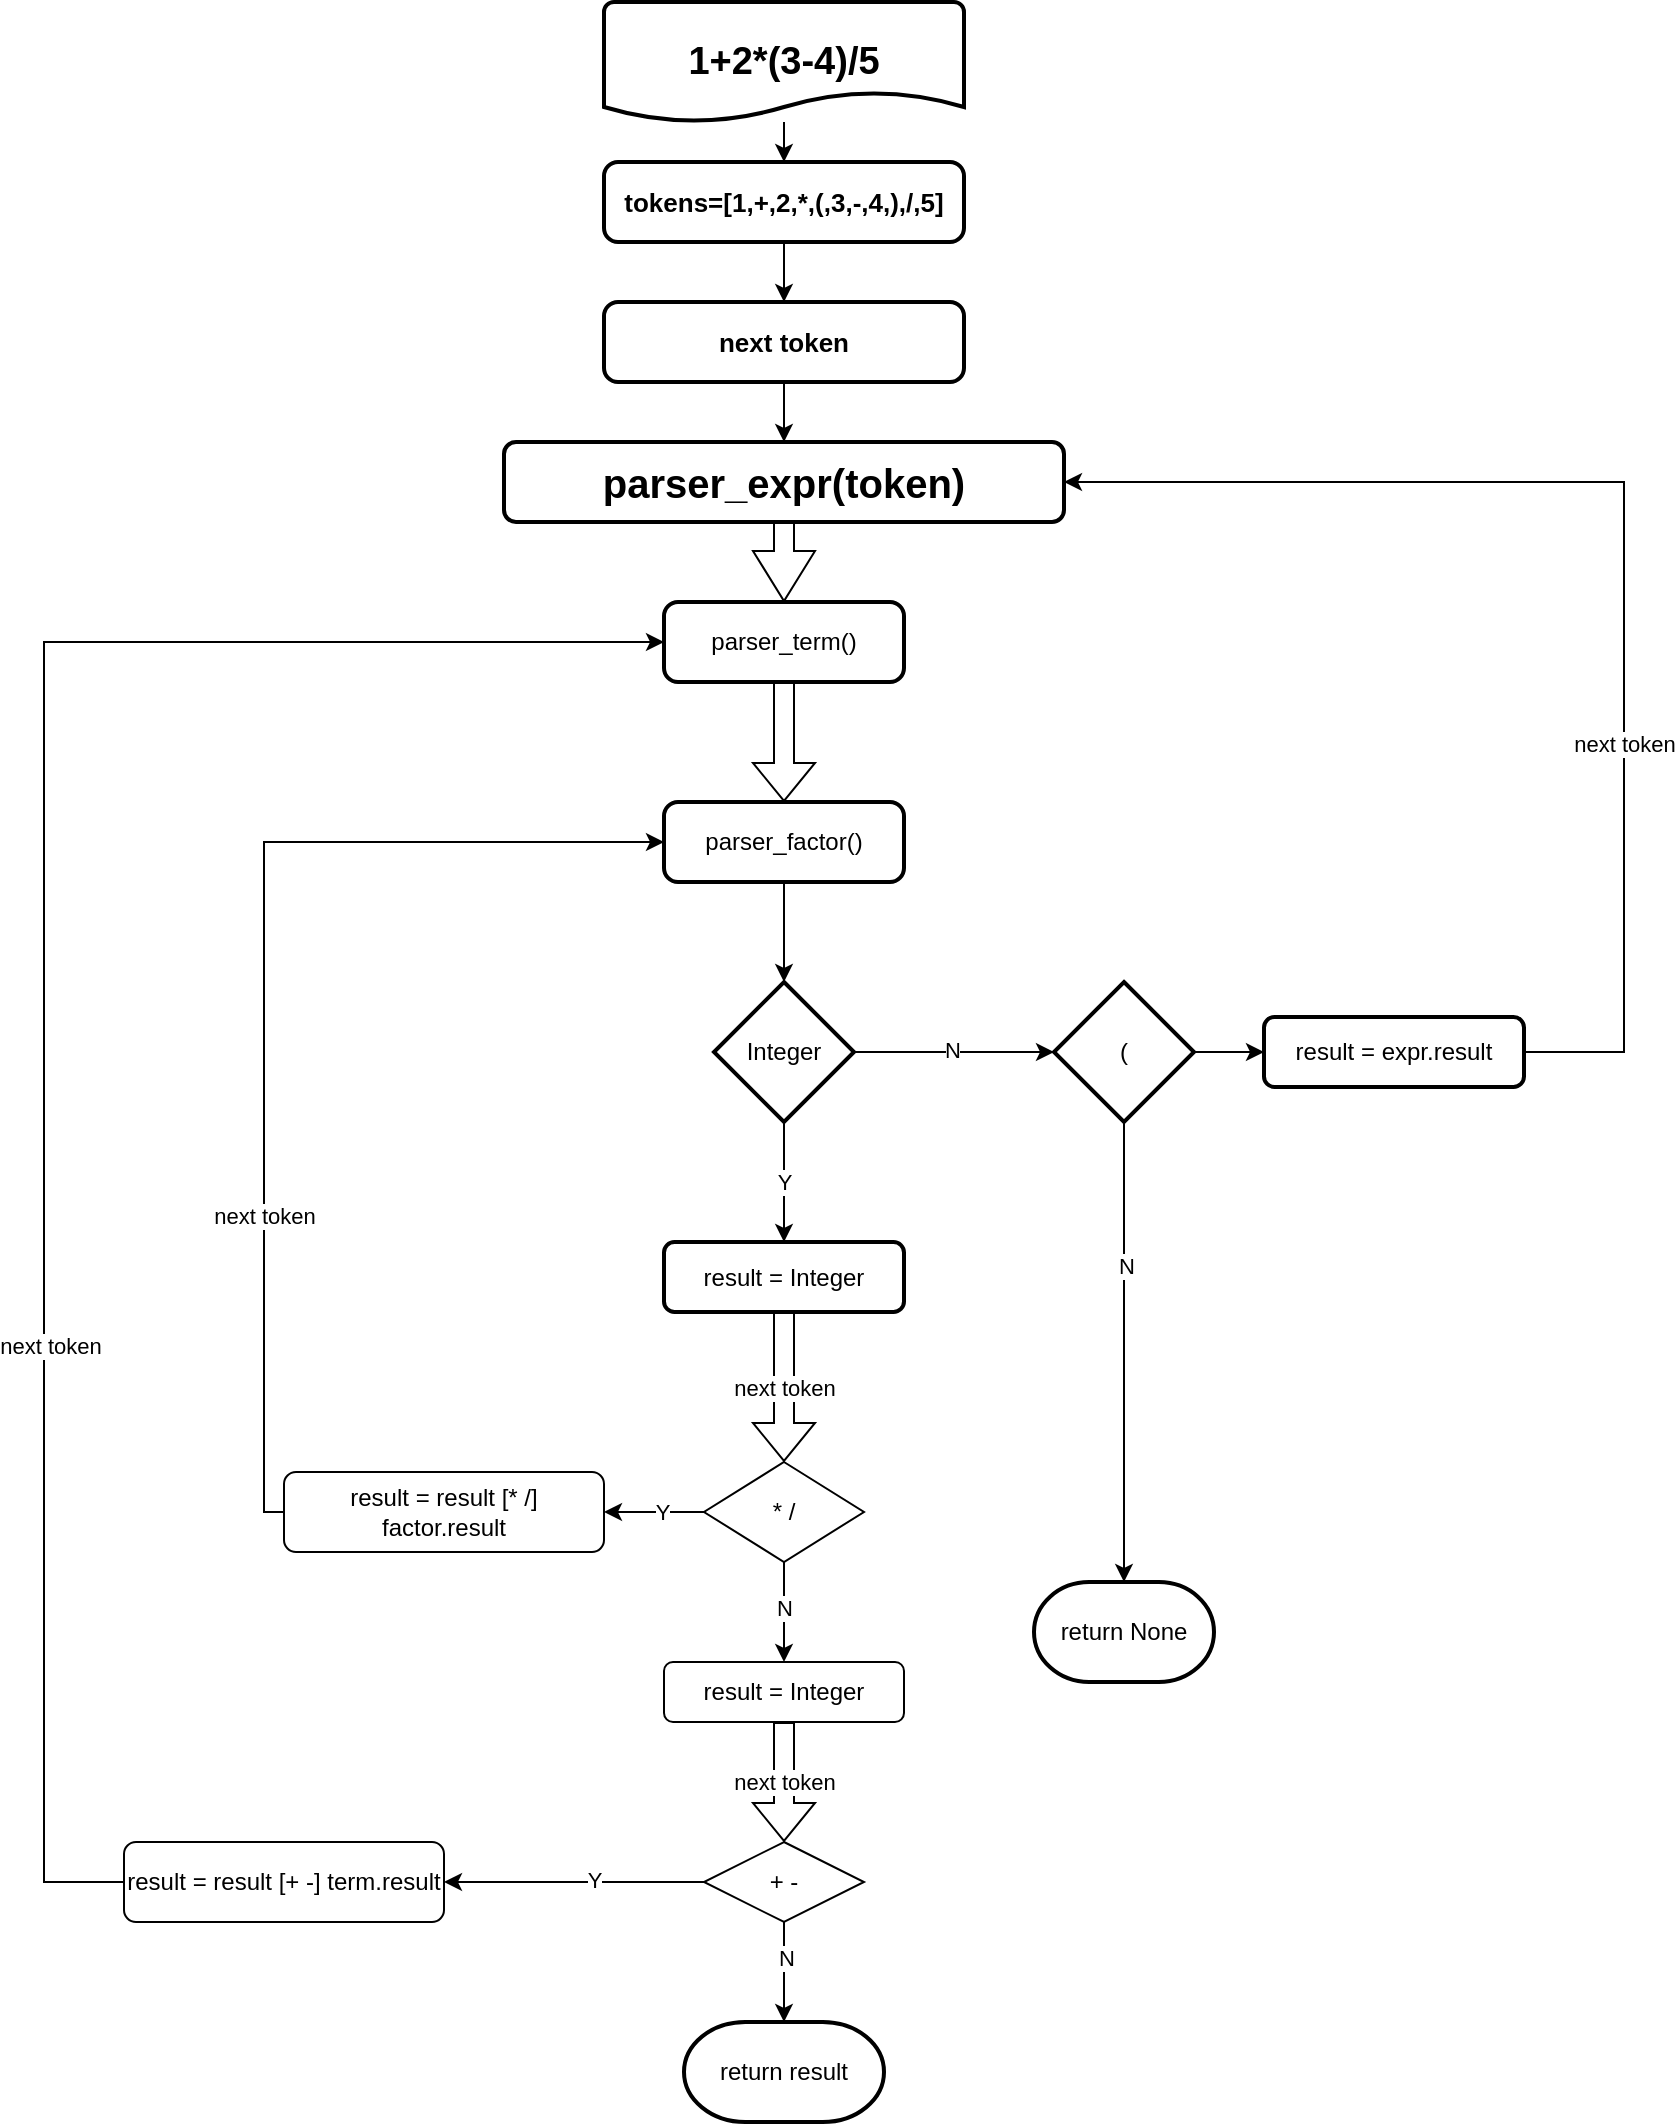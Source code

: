 <mxfile version="21.0.2" type="github">
  <diagram id="C5RBs43oDa-KdzZeNtuy" name="Page-1">
    <mxGraphModel dx="1822" dy="559" grid="1" gridSize="10" guides="1" tooltips="1" connect="1" arrows="1" fold="1" page="1" pageScale="1" pageWidth="827" pageHeight="1169" math="0" shadow="0">
      <root>
        <mxCell id="WIyWlLk6GJQsqaUBKTNV-0" />
        <mxCell id="WIyWlLk6GJQsqaUBKTNV-1" parent="WIyWlLk6GJQsqaUBKTNV-0" />
        <mxCell id="WIyWlLk6GJQsqaUBKTNV-2" value="" style="rounded=0;html=1;jettySize=auto;orthogonalLoop=1;fontSize=11;endArrow=block;endFill=0;endSize=8;strokeWidth=1;shadow=0;labelBackgroundColor=none;edgeStyle=orthogonalEdgeStyle;entryX=0.5;entryY=0;entryDx=0;entryDy=0;shape=flexArrow;" parent="WIyWlLk6GJQsqaUBKTNV-1" source="WIyWlLk6GJQsqaUBKTNV-3" target="W81rKzVmBqfAtY-zYO3Z-6" edge="1">
          <mxGeometry relative="1" as="geometry" />
        </mxCell>
        <mxCell id="WIyWlLk6GJQsqaUBKTNV-3" value="parser_expr(token)" style="rounded=1;whiteSpace=wrap;html=1;fontSize=20;glass=0;strokeWidth=2;shadow=0;fontStyle=1" parent="WIyWlLk6GJQsqaUBKTNV-1" vertex="1">
          <mxGeometry x="200" y="290" width="280" height="40" as="geometry" />
        </mxCell>
        <mxCell id="W81rKzVmBqfAtY-zYO3Z-12" value="" style="edgeStyle=orthogonalEdgeStyle;rounded=0;orthogonalLoop=1;jettySize=auto;html=1;" edge="1" parent="WIyWlLk6GJQsqaUBKTNV-1" source="W81rKzVmBqfAtY-zYO3Z-1" target="W81rKzVmBqfAtY-zYO3Z-11">
          <mxGeometry relative="1" as="geometry" />
        </mxCell>
        <mxCell id="W81rKzVmBqfAtY-zYO3Z-1" value="1+2*(3-4)/5" style="strokeWidth=2;html=1;shape=mxgraph.flowchart.document2;whiteSpace=wrap;size=0.25;fontSize=19;fontStyle=1" vertex="1" parent="WIyWlLk6GJQsqaUBKTNV-1">
          <mxGeometry x="250" y="70" width="180" height="60" as="geometry" />
        </mxCell>
        <mxCell id="W81rKzVmBqfAtY-zYO3Z-8" value="" style="edgeStyle=orthogonalEdgeStyle;rounded=0;orthogonalLoop=1;jettySize=auto;html=1;shape=flexArrow;" edge="1" parent="WIyWlLk6GJQsqaUBKTNV-1" source="W81rKzVmBqfAtY-zYO3Z-6" target="W81rKzVmBqfAtY-zYO3Z-7">
          <mxGeometry relative="1" as="geometry" />
        </mxCell>
        <mxCell id="W81rKzVmBqfAtY-zYO3Z-6" value="parser_term()" style="rounded=1;whiteSpace=wrap;html=1;absoluteArcSize=1;arcSize=14;strokeWidth=2;" vertex="1" parent="WIyWlLk6GJQsqaUBKTNV-1">
          <mxGeometry x="280" y="370" width="120" height="40" as="geometry" />
        </mxCell>
        <mxCell id="W81rKzVmBqfAtY-zYO3Z-10" value="" style="edgeStyle=orthogonalEdgeStyle;rounded=0;orthogonalLoop=1;jettySize=auto;html=1;" edge="1" parent="WIyWlLk6GJQsqaUBKTNV-1" source="W81rKzVmBqfAtY-zYO3Z-7" target="W81rKzVmBqfAtY-zYO3Z-9">
          <mxGeometry relative="1" as="geometry" />
        </mxCell>
        <mxCell id="W81rKzVmBqfAtY-zYO3Z-7" value="parser_factor()" style="rounded=1;whiteSpace=wrap;html=1;absoluteArcSize=1;arcSize=14;strokeWidth=2;" vertex="1" parent="WIyWlLk6GJQsqaUBKTNV-1">
          <mxGeometry x="280" y="470" width="120" height="40" as="geometry" />
        </mxCell>
        <mxCell id="W81rKzVmBqfAtY-zYO3Z-30" value="" style="edgeStyle=orthogonalEdgeStyle;rounded=0;orthogonalLoop=1;jettySize=auto;html=1;" edge="1" parent="WIyWlLk6GJQsqaUBKTNV-1" source="W81rKzVmBqfAtY-zYO3Z-9" target="W81rKzVmBqfAtY-zYO3Z-29">
          <mxGeometry relative="1" as="geometry" />
        </mxCell>
        <mxCell id="W81rKzVmBqfAtY-zYO3Z-37" value="N" style="edgeLabel;html=1;align=center;verticalAlign=middle;resizable=0;points=[];" vertex="1" connectable="0" parent="W81rKzVmBqfAtY-zYO3Z-30">
          <mxGeometry x="-0.033" y="1" relative="1" as="geometry">
            <mxPoint as="offset" />
          </mxGeometry>
        </mxCell>
        <mxCell id="W81rKzVmBqfAtY-zYO3Z-40" value="Y" style="edgeStyle=orthogonalEdgeStyle;rounded=0;orthogonalLoop=1;jettySize=auto;html=1;" edge="1" parent="WIyWlLk6GJQsqaUBKTNV-1" source="W81rKzVmBqfAtY-zYO3Z-9" target="W81rKzVmBqfAtY-zYO3Z-39">
          <mxGeometry relative="1" as="geometry" />
        </mxCell>
        <mxCell id="W81rKzVmBqfAtY-zYO3Z-9" value="Integer" style="strokeWidth=2;html=1;shape=mxgraph.flowchart.decision;whiteSpace=wrap;" vertex="1" parent="WIyWlLk6GJQsqaUBKTNV-1">
          <mxGeometry x="305" y="560" width="70" height="70" as="geometry" />
        </mxCell>
        <mxCell id="W81rKzVmBqfAtY-zYO3Z-48" value="" style="edgeStyle=orthogonalEdgeStyle;rounded=0;orthogonalLoop=1;jettySize=auto;html=1;" edge="1" parent="WIyWlLk6GJQsqaUBKTNV-1" source="W81rKzVmBqfAtY-zYO3Z-11" target="W81rKzVmBqfAtY-zYO3Z-43">
          <mxGeometry relative="1" as="geometry" />
        </mxCell>
        <mxCell id="W81rKzVmBqfAtY-zYO3Z-11" value="tokens=[1,+,2,*,(,3,-,4,),/,5]" style="rounded=1;whiteSpace=wrap;html=1;absoluteArcSize=1;arcSize=14;strokeWidth=2;fontSize=13;fontStyle=1" vertex="1" parent="WIyWlLk6GJQsqaUBKTNV-1">
          <mxGeometry x="250" y="150" width="180" height="40" as="geometry" />
        </mxCell>
        <mxCell id="W81rKzVmBqfAtY-zYO3Z-35" value="" style="edgeStyle=orthogonalEdgeStyle;rounded=0;orthogonalLoop=1;jettySize=auto;html=1;entryX=0.5;entryY=0;entryDx=0;entryDy=0;entryPerimeter=0;" edge="1" parent="WIyWlLk6GJQsqaUBKTNV-1" source="W81rKzVmBqfAtY-zYO3Z-29" target="W81rKzVmBqfAtY-zYO3Z-36">
          <mxGeometry relative="1" as="geometry">
            <mxPoint x="509" y="790" as="targetPoint" />
          </mxGeometry>
        </mxCell>
        <mxCell id="W81rKzVmBqfAtY-zYO3Z-38" value="N" style="edgeLabel;html=1;align=center;verticalAlign=middle;resizable=0;points=[];" vertex="1" connectable="0" parent="W81rKzVmBqfAtY-zYO3Z-35">
          <mxGeometry x="-0.373" y="1" relative="1" as="geometry">
            <mxPoint as="offset" />
          </mxGeometry>
        </mxCell>
        <mxCell id="W81rKzVmBqfAtY-zYO3Z-83" value="" style="edgeStyle=orthogonalEdgeStyle;rounded=0;orthogonalLoop=1;jettySize=auto;html=1;" edge="1" parent="WIyWlLk6GJQsqaUBKTNV-1" source="W81rKzVmBqfAtY-zYO3Z-29" target="W81rKzVmBqfAtY-zYO3Z-79">
          <mxGeometry relative="1" as="geometry" />
        </mxCell>
        <mxCell id="W81rKzVmBqfAtY-zYO3Z-29" value="(" style="strokeWidth=2;html=1;shape=mxgraph.flowchart.decision;whiteSpace=wrap;" vertex="1" parent="WIyWlLk6GJQsqaUBKTNV-1">
          <mxGeometry x="475" y="560" width="70" height="70" as="geometry" />
        </mxCell>
        <mxCell id="W81rKzVmBqfAtY-zYO3Z-36" value="return None" style="strokeWidth=2;html=1;shape=mxgraph.flowchart.terminator;whiteSpace=wrap;" vertex="1" parent="WIyWlLk6GJQsqaUBKTNV-1">
          <mxGeometry x="465" y="860" width="90" height="50" as="geometry" />
        </mxCell>
        <mxCell id="W81rKzVmBqfAtY-zYO3Z-39" value="result = Integer" style="rounded=1;whiteSpace=wrap;html=1;strokeWidth=2;" vertex="1" parent="WIyWlLk6GJQsqaUBKTNV-1">
          <mxGeometry x="280" y="690" width="120" height="35" as="geometry" />
        </mxCell>
        <mxCell id="W81rKzVmBqfAtY-zYO3Z-43" value="next token" style="rounded=1;whiteSpace=wrap;html=1;absoluteArcSize=1;arcSize=14;strokeWidth=2;fontSize=13;fontStyle=1" vertex="1" parent="WIyWlLk6GJQsqaUBKTNV-1">
          <mxGeometry x="250" y="220" width="180" height="40" as="geometry" />
        </mxCell>
        <mxCell id="W81rKzVmBqfAtY-zYO3Z-50" value="" style="endArrow=classic;html=1;rounded=0;exitX=0.5;exitY=1;exitDx=0;exitDy=0;entryX=0.5;entryY=0;entryDx=0;entryDy=0;" edge="1" parent="WIyWlLk6GJQsqaUBKTNV-1" source="W81rKzVmBqfAtY-zYO3Z-43" target="WIyWlLk6GJQsqaUBKTNV-3">
          <mxGeometry width="50" height="50" relative="1" as="geometry">
            <mxPoint x="340" y="270" as="sourcePoint" />
            <mxPoint x="590" y="380" as="targetPoint" />
          </mxGeometry>
        </mxCell>
        <mxCell id="W81rKzVmBqfAtY-zYO3Z-53" value="next token" style="edgeStyle=orthogonalEdgeStyle;rounded=0;orthogonalLoop=1;jettySize=auto;html=1;shape=flexArrow;exitX=0.5;exitY=1;exitDx=0;exitDy=0;" edge="1" parent="WIyWlLk6GJQsqaUBKTNV-1" source="W81rKzVmBqfAtY-zYO3Z-39" target="W81rKzVmBqfAtY-zYO3Z-54">
          <mxGeometry relative="1" as="geometry">
            <mxPoint x="340" y="820" as="sourcePoint" />
            <mxPoint x="340" y="895" as="targetPoint" />
          </mxGeometry>
        </mxCell>
        <mxCell id="W81rKzVmBqfAtY-zYO3Z-56" value="" style="edgeStyle=orthogonalEdgeStyle;rounded=0;orthogonalLoop=1;jettySize=auto;html=1;entryX=0.5;entryY=0;entryDx=0;entryDy=0;" edge="1" parent="WIyWlLk6GJQsqaUBKTNV-1" source="W81rKzVmBqfAtY-zYO3Z-54" target="W81rKzVmBqfAtY-zYO3Z-64">
          <mxGeometry relative="1" as="geometry">
            <mxPoint x="340" y="960" as="targetPoint" />
          </mxGeometry>
        </mxCell>
        <mxCell id="W81rKzVmBqfAtY-zYO3Z-57" value="N" style="edgeLabel;html=1;align=center;verticalAlign=middle;resizable=0;points=[];" vertex="1" connectable="0" parent="W81rKzVmBqfAtY-zYO3Z-56">
          <mxGeometry x="-0.11" relative="1" as="geometry">
            <mxPoint as="offset" />
          </mxGeometry>
        </mxCell>
        <mxCell id="W81rKzVmBqfAtY-zYO3Z-59" value="" style="edgeStyle=orthogonalEdgeStyle;rounded=0;orthogonalLoop=1;jettySize=auto;html=1;" edge="1" parent="WIyWlLk6GJQsqaUBKTNV-1" source="W81rKzVmBqfAtY-zYO3Z-54" target="W81rKzVmBqfAtY-zYO3Z-58">
          <mxGeometry relative="1" as="geometry" />
        </mxCell>
        <mxCell id="W81rKzVmBqfAtY-zYO3Z-60" value="Y" style="edgeLabel;html=1;align=center;verticalAlign=middle;resizable=0;points=[];" vertex="1" connectable="0" parent="W81rKzVmBqfAtY-zYO3Z-59">
          <mxGeometry x="-0.167" relative="1" as="geometry">
            <mxPoint as="offset" />
          </mxGeometry>
        </mxCell>
        <mxCell id="W81rKzVmBqfAtY-zYO3Z-54" value="* /" style="rhombus;whiteSpace=wrap;html=1;" vertex="1" parent="WIyWlLk6GJQsqaUBKTNV-1">
          <mxGeometry x="300" y="800" width="80" height="50" as="geometry" />
        </mxCell>
        <mxCell id="W81rKzVmBqfAtY-zYO3Z-58" value="result = result [* /] factor.result" style="rounded=1;whiteSpace=wrap;html=1;" vertex="1" parent="WIyWlLk6GJQsqaUBKTNV-1">
          <mxGeometry x="90" y="805" width="160" height="40" as="geometry" />
        </mxCell>
        <mxCell id="W81rKzVmBqfAtY-zYO3Z-61" value="" style="endArrow=classic;html=1;rounded=0;exitX=0;exitY=0.5;exitDx=0;exitDy=0;entryX=0;entryY=0.5;entryDx=0;entryDy=0;" edge="1" parent="WIyWlLk6GJQsqaUBKTNV-1" source="W81rKzVmBqfAtY-zYO3Z-58" target="W81rKzVmBqfAtY-zYO3Z-7">
          <mxGeometry width="50" height="50" relative="1" as="geometry">
            <mxPoint x="490" y="780" as="sourcePoint" />
            <mxPoint x="80" y="440" as="targetPoint" />
            <Array as="points">
              <mxPoint x="80" y="825" />
              <mxPoint x="80" y="490" />
            </Array>
          </mxGeometry>
        </mxCell>
        <mxCell id="W81rKzVmBqfAtY-zYO3Z-75" value="next token" style="edgeLabel;html=1;align=center;verticalAlign=middle;resizable=0;points=[];" vertex="1" connectable="0" parent="W81rKzVmBqfAtY-zYO3Z-61">
          <mxGeometry x="-0.421" relative="1" as="geometry">
            <mxPoint as="offset" />
          </mxGeometry>
        </mxCell>
        <mxCell id="W81rKzVmBqfAtY-zYO3Z-66" value="next token" style="edgeStyle=orthogonalEdgeStyle;rounded=0;orthogonalLoop=1;jettySize=auto;html=1;shape=flexArrow;" edge="1" parent="WIyWlLk6GJQsqaUBKTNV-1" source="W81rKzVmBqfAtY-zYO3Z-64" target="W81rKzVmBqfAtY-zYO3Z-67">
          <mxGeometry relative="1" as="geometry">
            <mxPoint x="340" y="1050" as="targetPoint" />
          </mxGeometry>
        </mxCell>
        <mxCell id="W81rKzVmBqfAtY-zYO3Z-64" value="result = Integer" style="rounded=1;whiteSpace=wrap;html=1;" vertex="1" parent="WIyWlLk6GJQsqaUBKTNV-1">
          <mxGeometry x="280" y="900" width="120" height="30" as="geometry" />
        </mxCell>
        <mxCell id="W81rKzVmBqfAtY-zYO3Z-69" value="" style="edgeStyle=orthogonalEdgeStyle;rounded=0;orthogonalLoop=1;jettySize=auto;html=1;" edge="1" parent="WIyWlLk6GJQsqaUBKTNV-1" source="W81rKzVmBqfAtY-zYO3Z-67" target="W81rKzVmBqfAtY-zYO3Z-68">
          <mxGeometry relative="1" as="geometry" />
        </mxCell>
        <mxCell id="W81rKzVmBqfAtY-zYO3Z-70" value="N" style="edgeLabel;html=1;align=center;verticalAlign=middle;resizable=0;points=[];" vertex="1" connectable="0" parent="W81rKzVmBqfAtY-zYO3Z-69">
          <mxGeometry x="-0.31" y="1" relative="1" as="geometry">
            <mxPoint as="offset" />
          </mxGeometry>
        </mxCell>
        <mxCell id="W81rKzVmBqfAtY-zYO3Z-72" value="" style="edgeStyle=orthogonalEdgeStyle;rounded=0;orthogonalLoop=1;jettySize=auto;html=1;" edge="1" parent="WIyWlLk6GJQsqaUBKTNV-1" source="W81rKzVmBqfAtY-zYO3Z-67" target="W81rKzVmBqfAtY-zYO3Z-71">
          <mxGeometry relative="1" as="geometry" />
        </mxCell>
        <mxCell id="W81rKzVmBqfAtY-zYO3Z-73" value="Y" style="edgeLabel;html=1;align=center;verticalAlign=middle;resizable=0;points=[];" vertex="1" connectable="0" parent="W81rKzVmBqfAtY-zYO3Z-72">
          <mxGeometry x="-0.146" y="-1" relative="1" as="geometry">
            <mxPoint as="offset" />
          </mxGeometry>
        </mxCell>
        <mxCell id="W81rKzVmBqfAtY-zYO3Z-67" value="+ -" style="rhombus;whiteSpace=wrap;html=1;" vertex="1" parent="WIyWlLk6GJQsqaUBKTNV-1">
          <mxGeometry x="300" y="990" width="80" height="40" as="geometry" />
        </mxCell>
        <mxCell id="W81rKzVmBqfAtY-zYO3Z-68" value="return result" style="strokeWidth=2;html=1;shape=mxgraph.flowchart.terminator;whiteSpace=wrap;" vertex="1" parent="WIyWlLk6GJQsqaUBKTNV-1">
          <mxGeometry x="290" y="1080" width="100" height="50" as="geometry" />
        </mxCell>
        <mxCell id="W81rKzVmBqfAtY-zYO3Z-71" value="result = result [+ -] term.result" style="rounded=1;whiteSpace=wrap;html=1;" vertex="1" parent="WIyWlLk6GJQsqaUBKTNV-1">
          <mxGeometry x="10" y="990" width="160" height="40" as="geometry" />
        </mxCell>
        <mxCell id="W81rKzVmBqfAtY-zYO3Z-74" value="" style="endArrow=classic;html=1;rounded=0;entryX=0;entryY=0.5;entryDx=0;entryDy=0;exitX=0;exitY=0.5;exitDx=0;exitDy=0;" edge="1" parent="WIyWlLk6GJQsqaUBKTNV-1" source="W81rKzVmBqfAtY-zYO3Z-71" target="W81rKzVmBqfAtY-zYO3Z-6">
          <mxGeometry width="50" height="50" relative="1" as="geometry">
            <mxPoint x="100" y="1110" as="sourcePoint" />
            <mxPoint x="-30" y="390" as="targetPoint" />
            <Array as="points">
              <mxPoint x="-30" y="1010" />
              <mxPoint x="-30" y="390" />
            </Array>
          </mxGeometry>
        </mxCell>
        <mxCell id="W81rKzVmBqfAtY-zYO3Z-76" value="next token" style="edgeLabel;html=1;align=center;verticalAlign=middle;resizable=0;points=[];" vertex="1" connectable="0" parent="W81rKzVmBqfAtY-zYO3Z-74">
          <mxGeometry x="-0.364" y="-3" relative="1" as="geometry">
            <mxPoint as="offset" />
          </mxGeometry>
        </mxCell>
        <mxCell id="W81rKzVmBqfAtY-zYO3Z-79" value="result = expr.result" style="rounded=1;whiteSpace=wrap;html=1;strokeWidth=2;" vertex="1" parent="WIyWlLk6GJQsqaUBKTNV-1">
          <mxGeometry x="580" y="577.5" width="130" height="35" as="geometry" />
        </mxCell>
        <mxCell id="W81rKzVmBqfAtY-zYO3Z-84" value="" style="endArrow=classic;html=1;rounded=0;exitX=1;exitY=0.5;exitDx=0;exitDy=0;" edge="1" parent="WIyWlLk6GJQsqaUBKTNV-1" source="W81rKzVmBqfAtY-zYO3Z-79" target="WIyWlLk6GJQsqaUBKTNV-3">
          <mxGeometry width="50" height="50" relative="1" as="geometry">
            <mxPoint x="410" y="460" as="sourcePoint" />
            <mxPoint x="760" y="310" as="targetPoint" />
            <Array as="points">
              <mxPoint x="760" y="595" />
              <mxPoint x="760" y="310" />
              <mxPoint x="480" y="310" />
            </Array>
          </mxGeometry>
        </mxCell>
        <mxCell id="W81rKzVmBqfAtY-zYO3Z-85" value="next token" style="edgeLabel;html=1;align=center;verticalAlign=middle;resizable=0;points=[];" vertex="1" connectable="0" parent="W81rKzVmBqfAtY-zYO3Z-84">
          <mxGeometry x="-0.335" relative="1" as="geometry">
            <mxPoint as="offset" />
          </mxGeometry>
        </mxCell>
      </root>
    </mxGraphModel>
  </diagram>
</mxfile>
